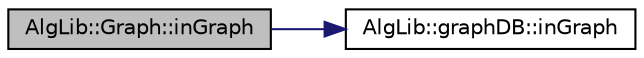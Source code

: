 digraph "AlgLib::Graph::inGraph"
{
  edge [fontname="Helvetica",fontsize="10",labelfontname="Helvetica",labelfontsize="10"];
  node [fontname="Helvetica",fontsize="10",shape=record];
  rankdir="LR";
  Node1 [label="AlgLib::Graph::inGraph",height=0.2,width=0.4,color="black", fillcolor="grey75", style="filled", fontcolor="black"];
  Node1 -> Node2 [color="midnightblue",fontsize="10",style="solid",fontname="Helvetica"];
  Node2 [label="AlgLib::graphDB::inGraph",height=0.2,width=0.4,color="black", fillcolor="white", style="filled",URL="$class_alg_lib_1_1graph_d_b.html#ab897b7e45cbcfa65bf0c636630b52d93"];
}
